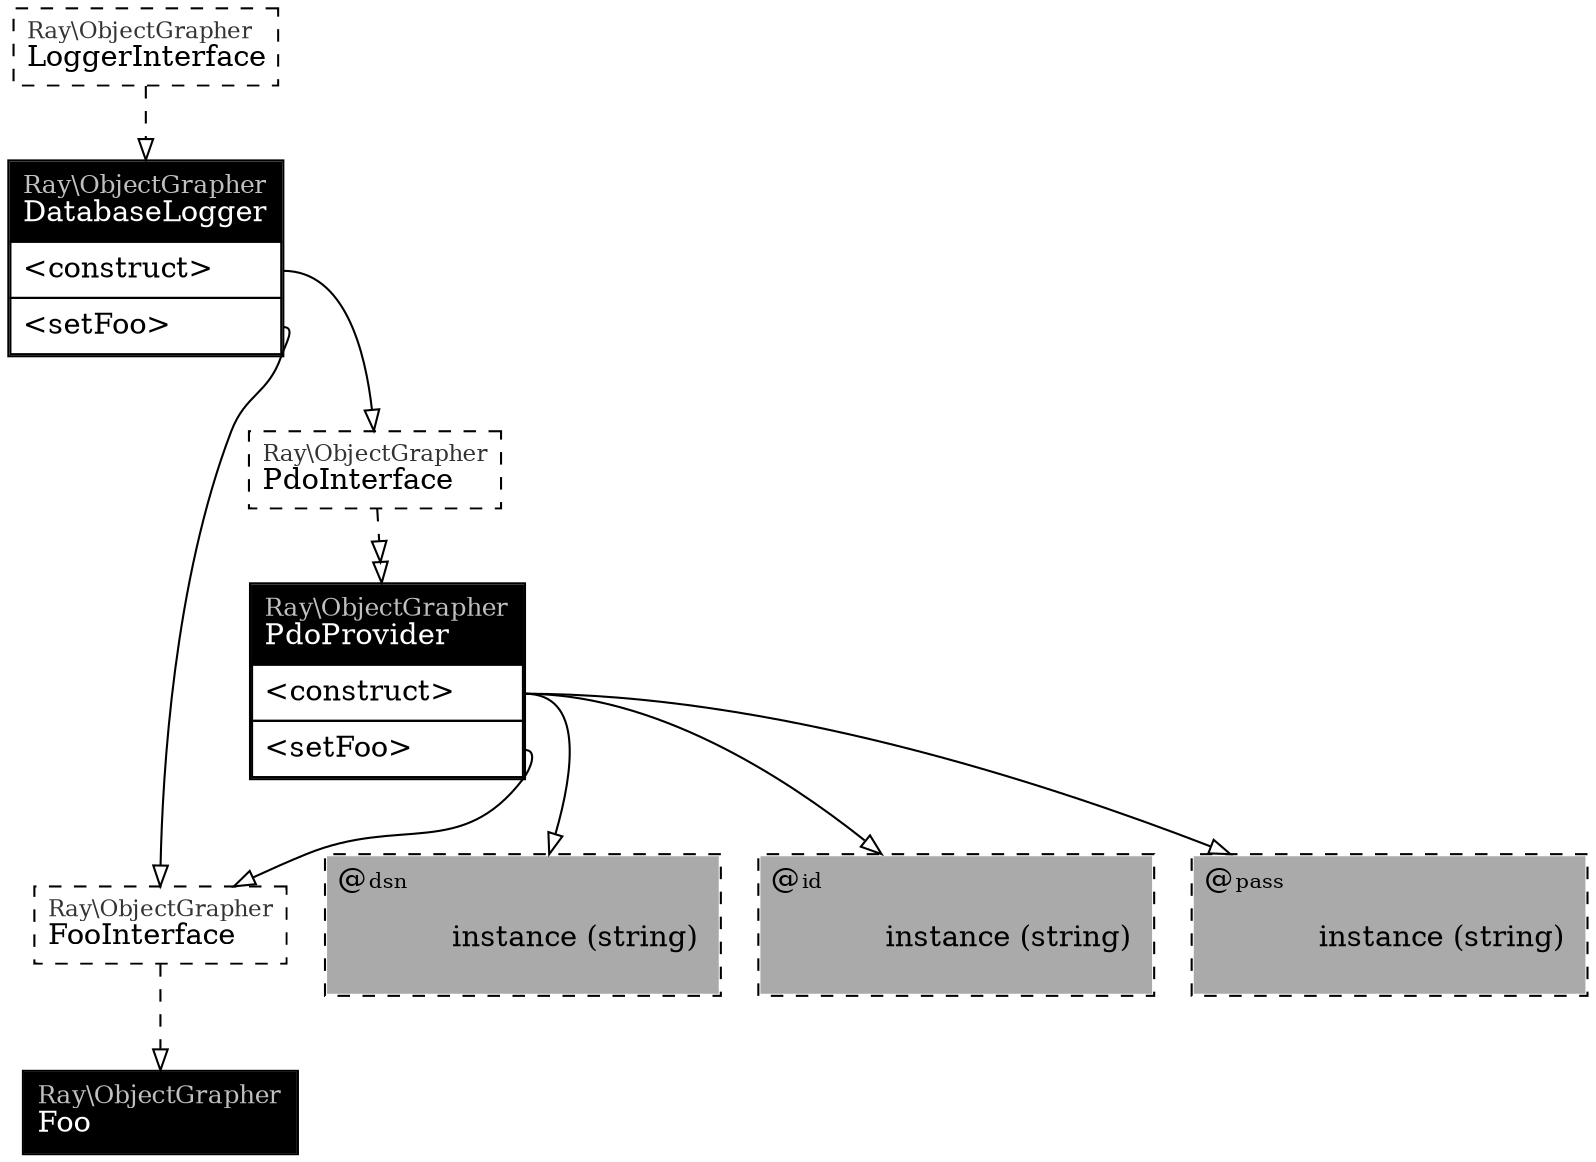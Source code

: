 digraph injector {
graph [rankdir=TB];
dependency_Ray_ObjectGrapher_LoggerInterface_ [style=dashed, margin=0.02, label=<<table cellspacing="0" cellpadding="5" cellborder="0" border="0"><tr><td align="left" port="header" bgcolor="#ffffff"><font point-size="11" color="#333333">Ray\\ObjectGrapher<br align="left"/></font><font color="#000000">LoggerInterface<br align="left"/></font></td></tr></table>>, shape=box]
dependency_Ray_ObjectGrapher_PdoInterface_ [style=dashed, margin=0.02, label=<<table cellspacing="0" cellpadding="5" cellborder="0" border="0"><tr><td align="left" port="header" bgcolor="#ffffff"><font point-size="11" color="#333333">Ray\\ObjectGrapher<br align="left"/></font><font color="#000000">PdoInterface<br align="left"/></font></td></tr></table>>, shape=box]
dependency_Ray_ObjectGrapher_FooInterface_ [style=dashed, margin=0.02, label=<<table cellspacing="0" cellpadding="5" cellborder="0" border="0"><tr><td align="left" port="header" bgcolor="#ffffff"><font point-size="11" color="#333333">Ray\\ObjectGrapher<br align="left"/></font><font color="#000000">FooInterface<br align="left"/></font></td></tr></table>>, shape=box]
class_Ray_ObjectGrapher_DatabaseLogger [style=solid, margin=0.02, label=<<table cellspacing="0" cellpadding="5" cellborder="1" border="0">    <tr>        <td align="left" port="header" bgcolor="#000000"><font color="grey" point-size="12">Ray\\ObjectGrapher<br align="left"/></font><font color="#ffffff">DatabaseLogger<br align="left"/></font></td>    </tr><tr><td align="left" port="p_Ray_ObjectGrapher_DatabaseLogger_construct">&lt;construct&gt;</td></tr><tr><td align="left" port="p_Ray_ObjectGrapher_DatabaseLogger_setFoo">&lt;setFoo&gt;</td></tr></table>>, shape=box]
dependency_Ray_ObjectGrapher_PdoInterface_ [style=dashed, margin=0.02, label=<<table cellspacing="0" cellpadding="5" cellborder="0" border="0"><tr><td align="left" port="header" bgcolor="#ffffff"><font point-size="11" color="#333333">Ray\\ObjectGrapher<br align="left"/></font><font color="#000000">PdoInterface<br align="left"/></font></td></tr></table>>, shape=box]
dependency__dsn [style=dashed, margin=0.02, label=<<table cellspacing="0" cellpadding="5" cellborder="0" border="0"><tr><td align="left" port="header" bgcolor="#aaaaaa"><font color="#000000" point-size="10">@dsn<br align="left"/></font><font point-size="11" color="#333333"><br align="left"/></font><font color="#000000">instance<br align="left"/></font></td></tr></table>>, shape=box]
dependency__id [style=dashed, margin=0.02, label=<<table cellspacing="0" cellpadding="5" cellborder="0" border="0"><tr><td align="left" port="header" bgcolor="#aaaaaa"><font color="#000000" point-size="10">@id<br align="left"/></font><font point-size="11" color="#333333"><br align="left"/></font><font color="#000000">instance<br align="left"/></font></td></tr></table>>, shape=box]
dependency__pass [style=dashed, margin=0.02, label=<<table cellspacing="0" cellpadding="5" cellborder="0" border="0"><tr><td align="left" port="header" bgcolor="#aaaaaa"><font color="#000000" point-size="10">@pass<br align="left"/></font><font point-size="11" color="#333333"><br align="left"/></font><font color="#000000">instance<br align="left"/></font></td></tr></table>>, shape=box]
dependency_Ray_ObjectGrapher_FooInterface_ [style=dashed, margin=0.02, label=<<table cellspacing="0" cellpadding="5" cellborder="0" border="0"><tr><td align="left" port="header" bgcolor="#ffffff"><font point-size="11" color="#333333">Ray\\ObjectGrapher<br align="left"/></font><font color="#000000">FooInterface<br align="left"/></font></td></tr></table>>, shape=box]
class_Ray_ObjectGrapher_PdoProvider [style=solid, margin=0.02, label=<<table cellspacing="0" cellpadding="5" cellborder="1" border="0"><tr><td align="left" port="header" bgcolor="#aaaaaa"><font color="#ffffff">Ray\\ObjectGrapher\\PdoProvider<br align="left"/></font></td></tr><tr><td align="left" port="p_Ray_ObjectGrapher_PdoProvider_construct">&lt;construct&gt;</td></tr><tr><td align="left" port="p_Ray_ObjectGrapher_PdoProvider_setFoo">&lt;setFoo&gt;</td></tr></table>>, shape=box]
class_Ray_ObjectGrapher_PdoProvider [style=solid, margin=0.02, label=<<table cellspacing="0" cellpadding="5" cellborder="1" border="0">    <tr>        <td align="left" port="header" bgcolor="#000000"><font color="grey" point-size="12">Ray\\ObjectGrapher<br align="left"/></font><font color="#ffffff">PdoProvider<br align="left"/></font></td>    </tr><tr><td align="left" port="p_Ray_ObjectGrapher_PdoProvider_construct">&lt;construct&gt;</td></tr><tr><td align="left" port="p_Ray_ObjectGrapher_PdoProvider_setFoo">&lt;setFoo&gt;</td></tr></table>>, shape=box]
dependency__dsn [style=dashed, margin=0.02, label=<<table cellspacing="0" cellpadding="5" cellborder="0" border="0">    <tr>        <td align="left" port="header" bgcolor="#aaaaaa">@<font color="#000000" point-size="10">dsn<br align="left"/></font>            <font point-size="11" color="#333333"><br align="left"/></font>            <font color="#000000">instance (string) <br align="left"/></font>        </td></tr></table>>, shape=box]
dependency__id [style=dashed, margin=0.02, label=<<table cellspacing="0" cellpadding="5" cellborder="0" border="0">    <tr>        <td align="left" port="header" bgcolor="#aaaaaa">@<font color="#000000" point-size="10">id<br align="left"/></font>            <font point-size="11" color="#333333"><br align="left"/></font>            <font color="#000000">instance (string) <br align="left"/></font>        </td></tr></table>>, shape=box]
dependency__pass [style=dashed, margin=0.02, label=<<table cellspacing="0" cellpadding="5" cellborder="0" border="0">    <tr>        <td align="left" port="header" bgcolor="#aaaaaa">@<font color="#000000" point-size="10">pass<br align="left"/></font>            <font point-size="11" color="#333333"><br align="left"/></font>            <font color="#000000">instance (string) <br align="left"/></font>        </td></tr></table>>, shape=box]
dependency_Ray_ObjectGrapher_FooInterface_ [style=dashed, margin=0.02, label=<<table cellspacing="0" cellpadding="5" cellborder="0" border="0"><tr><td align="left" port="header" bgcolor="#ffffff"><font point-size="11" color="#333333">Ray\\ObjectGrapher<br align="left"/></font><font color="#000000">FooInterface<br align="left"/></font></td></tr></table>>, shape=box]
class_Ray_ObjectGrapher_Foo [style=solid, margin=0.02, label=<<table cellspacing="0" cellpadding="5" cellborder="1" border="0">    <tr>        <td align="left" port="header" bgcolor="#000000"><font color="grey" point-size="12">Ray\\ObjectGrapher<br align="left"/></font><font color="#ffffff">Foo<br align="left"/></font></td>    </tr></table>>, shape=box]

dependency_Ray_ObjectGrapher_LoggerInterface_ -> class_Ray_ObjectGrapher_DatabaseLogger [style=dashed, arrowtail=none, arrowhead=onormal]
class_Ray_ObjectGrapher_DatabaseLogger:p_Ray_ObjectGrapher_DatabaseLogger_construct:e -> dependency_Ray_ObjectGrapher_PdoInterface_ [style=solid, arrowtail=none, arrowhead=onormal]
class_Ray_ObjectGrapher_DatabaseLogger:p_Ray_ObjectGrapher_DatabaseLogger_setFoo:e -> dependency_Ray_ObjectGrapher_FooInterface_ [style=solid, arrowtail=none, arrowhead=onormal]
class_Ray_ObjectGrapher_PdoProvider:p_Ray_ObjectGrapher_PdoProvider_construct:e -> dependency__dsn [style=solid, arrowtail=none, arrowhead=onormal]
class_Ray_ObjectGrapher_PdoProvider:p_Ray_ObjectGrapher_PdoProvider_construct:e -> dependency__id [style=solid, arrowtail=none, arrowhead=onormal]
class_Ray_ObjectGrapher_PdoProvider:p_Ray_ObjectGrapher_PdoProvider_construct:e -> dependency__pass [style=solid, arrowtail=none, arrowhead=onormal]
class_Ray_ObjectGrapher_PdoProvider:p_Ray_ObjectGrapher_PdoProvider_setFoo:e -> dependency_Ray_ObjectGrapher_FooInterface_ [style=solid, arrowtail=none, arrowhead=onormal]
dependency_Ray_ObjectGrapher_PdoInterface_ -> class_Ray_ObjectGrapher_PdoProvider [style=dashed, arrowtail=none, arrowhead=onormalonormal]
dependency_Ray_ObjectGrapher_FooInterface_ -> class_Ray_ObjectGrapher_Foo [style=dashed, arrowtail=none, arrowhead=onormal]

}